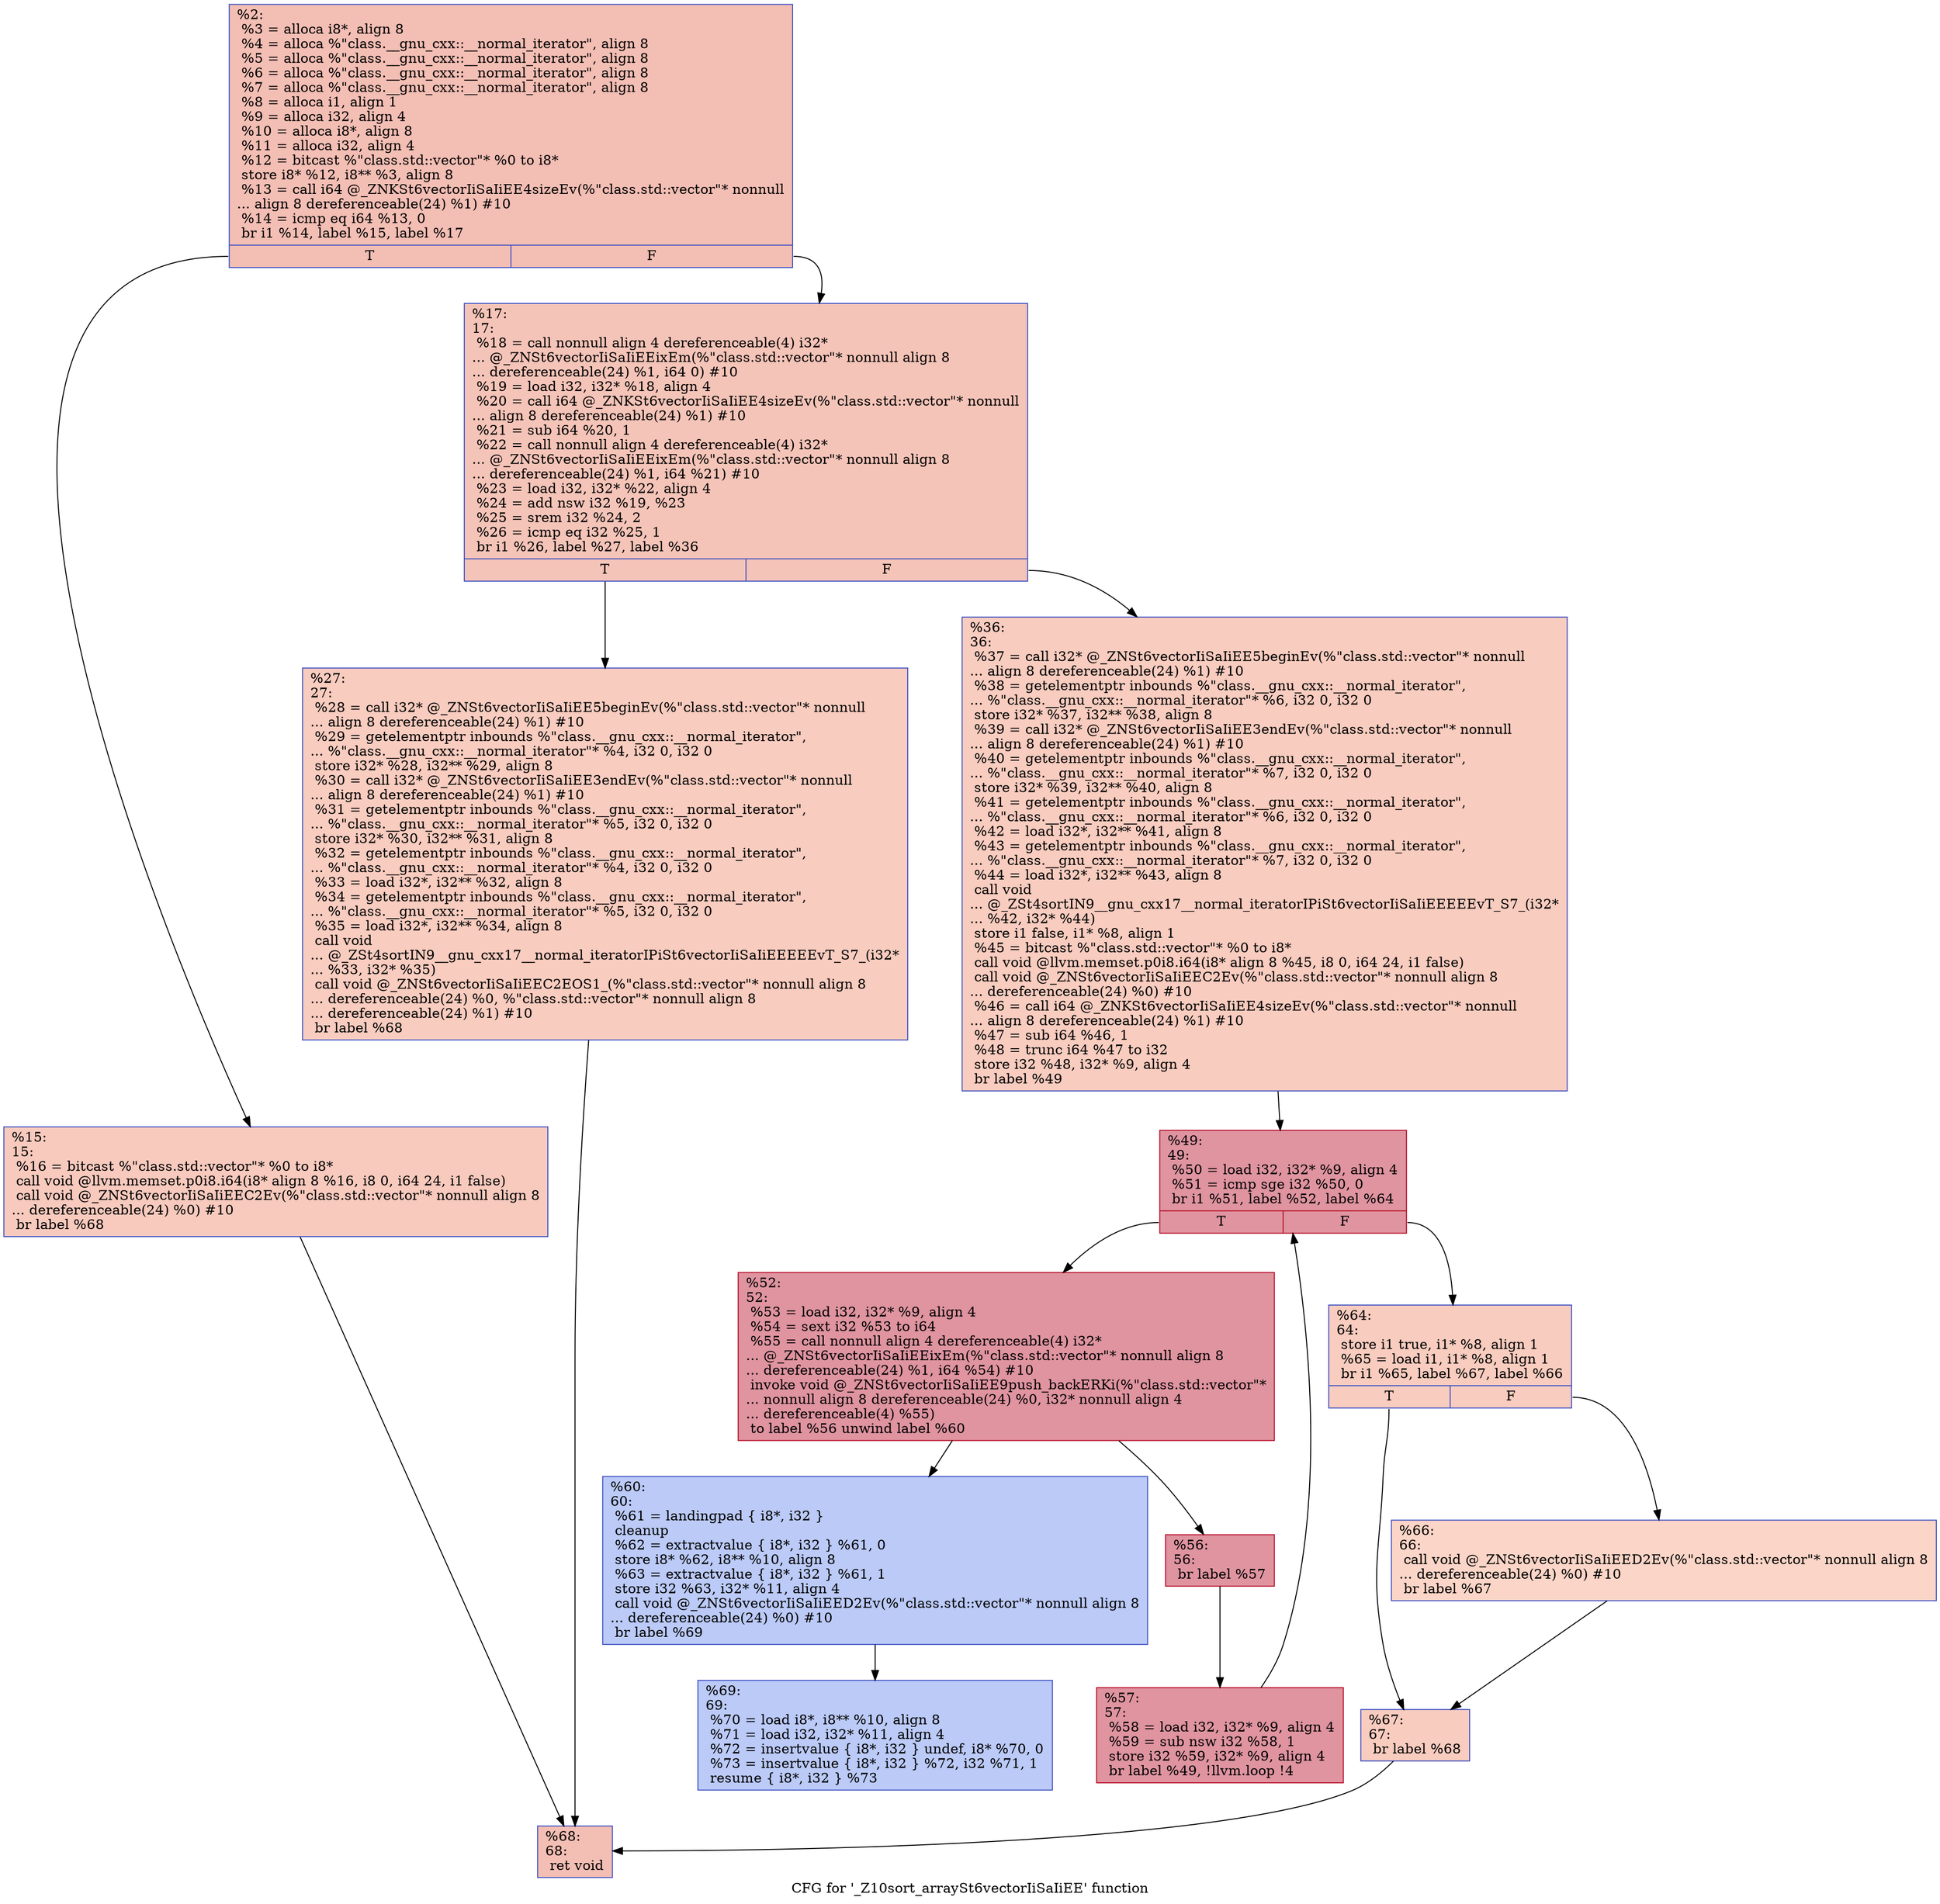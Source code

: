 digraph "CFG for '_Z10sort_arraySt6vectorIiSaIiEE' function" {
	label="CFG for '_Z10sort_arraySt6vectorIiSaIiEE' function";

	Node0x5592a44dffa0 [shape=record,color="#3d50c3ff", style=filled, fillcolor="#e36c5570",label="{%2:\l  %3 = alloca i8*, align 8\l  %4 = alloca %\"class.__gnu_cxx::__normal_iterator\", align 8\l  %5 = alloca %\"class.__gnu_cxx::__normal_iterator\", align 8\l  %6 = alloca %\"class.__gnu_cxx::__normal_iterator\", align 8\l  %7 = alloca %\"class.__gnu_cxx::__normal_iterator\", align 8\l  %8 = alloca i1, align 1\l  %9 = alloca i32, align 4\l  %10 = alloca i8*, align 8\l  %11 = alloca i32, align 4\l  %12 = bitcast %\"class.std::vector\"* %0 to i8*\l  store i8* %12, i8** %3, align 8\l  %13 = call i64 @_ZNKSt6vectorIiSaIiEE4sizeEv(%\"class.std::vector\"* nonnull\l... align 8 dereferenceable(24) %1) #10\l  %14 = icmp eq i64 %13, 0\l  br i1 %14, label %15, label %17\l|{<s0>T|<s1>F}}"];
	Node0x5592a44dffa0:s0 -> Node0x5592a44e0f10;
	Node0x5592a44dffa0:s1 -> Node0x5592a44e0f60;
	Node0x5592a44e0f10 [shape=record,color="#3d50c3ff", style=filled, fillcolor="#ef886b70",label="{%15:\l15:                                               \l  %16 = bitcast %\"class.std::vector\"* %0 to i8*\l  call void @llvm.memset.p0i8.i64(i8* align 8 %16, i8 0, i64 24, i1 false)\l  call void @_ZNSt6vectorIiSaIiEEC2Ev(%\"class.std::vector\"* nonnull align 8\l... dereferenceable(24) %0) #10\l  br label %68\l}"];
	Node0x5592a44e0f10 -> Node0x5592a44e1580;
	Node0x5592a44e0f60 [shape=record,color="#3d50c3ff", style=filled, fillcolor="#e97a5f70",label="{%17:\l17:                                               \l  %18 = call nonnull align 4 dereferenceable(4) i32*\l... @_ZNSt6vectorIiSaIiEEixEm(%\"class.std::vector\"* nonnull align 8\l... dereferenceable(24) %1, i64 0) #10\l  %19 = load i32, i32* %18, align 4\l  %20 = call i64 @_ZNKSt6vectorIiSaIiEE4sizeEv(%\"class.std::vector\"* nonnull\l... align 8 dereferenceable(24) %1) #10\l  %21 = sub i64 %20, 1\l  %22 = call nonnull align 4 dereferenceable(4) i32*\l... @_ZNSt6vectorIiSaIiEEixEm(%\"class.std::vector\"* nonnull align 8\l... dereferenceable(24) %1, i64 %21) #10\l  %23 = load i32, i32* %22, align 4\l  %24 = add nsw i32 %19, %23\l  %25 = srem i32 %24, 2\l  %26 = icmp eq i32 %25, 1\l  br i1 %26, label %27, label %36\l|{<s0>T|<s1>F}}"];
	Node0x5592a44e0f60:s0 -> Node0x5592a44e1f30;
	Node0x5592a44e0f60:s1 -> Node0x5592a44e1f80;
	Node0x5592a44e1f30 [shape=record,color="#3d50c3ff", style=filled, fillcolor="#f08b6e70",label="{%27:\l27:                                               \l  %28 = call i32* @_ZNSt6vectorIiSaIiEE5beginEv(%\"class.std::vector\"* nonnull\l... align 8 dereferenceable(24) %1) #10\l  %29 = getelementptr inbounds %\"class.__gnu_cxx::__normal_iterator\",\l... %\"class.__gnu_cxx::__normal_iterator\"* %4, i32 0, i32 0\l  store i32* %28, i32** %29, align 8\l  %30 = call i32* @_ZNSt6vectorIiSaIiEE3endEv(%\"class.std::vector\"* nonnull\l... align 8 dereferenceable(24) %1) #10\l  %31 = getelementptr inbounds %\"class.__gnu_cxx::__normal_iterator\",\l... %\"class.__gnu_cxx::__normal_iterator\"* %5, i32 0, i32 0\l  store i32* %30, i32** %31, align 8\l  %32 = getelementptr inbounds %\"class.__gnu_cxx::__normal_iterator\",\l... %\"class.__gnu_cxx::__normal_iterator\"* %4, i32 0, i32 0\l  %33 = load i32*, i32** %32, align 8\l  %34 = getelementptr inbounds %\"class.__gnu_cxx::__normal_iterator\",\l... %\"class.__gnu_cxx::__normal_iterator\"* %5, i32 0, i32 0\l  %35 = load i32*, i32** %34, align 8\l  call void\l... @_ZSt4sortIN9__gnu_cxx17__normal_iteratorIPiSt6vectorIiSaIiEEEEEvT_S7_(i32*\l... %33, i32* %35)\l  call void @_ZNSt6vectorIiSaIiEEC2EOS1_(%\"class.std::vector\"* nonnull align 8\l... dereferenceable(24) %0, %\"class.std::vector\"* nonnull align 8\l... dereferenceable(24) %1) #10\l  br label %68\l}"];
	Node0x5592a44e1f30 -> Node0x5592a44e1580;
	Node0x5592a44e1f80 [shape=record,color="#3d50c3ff", style=filled, fillcolor="#f08b6e70",label="{%36:\l36:                                               \l  %37 = call i32* @_ZNSt6vectorIiSaIiEE5beginEv(%\"class.std::vector\"* nonnull\l... align 8 dereferenceable(24) %1) #10\l  %38 = getelementptr inbounds %\"class.__gnu_cxx::__normal_iterator\",\l... %\"class.__gnu_cxx::__normal_iterator\"* %6, i32 0, i32 0\l  store i32* %37, i32** %38, align 8\l  %39 = call i32* @_ZNSt6vectorIiSaIiEE3endEv(%\"class.std::vector\"* nonnull\l... align 8 dereferenceable(24) %1) #10\l  %40 = getelementptr inbounds %\"class.__gnu_cxx::__normal_iterator\",\l... %\"class.__gnu_cxx::__normal_iterator\"* %7, i32 0, i32 0\l  store i32* %39, i32** %40, align 8\l  %41 = getelementptr inbounds %\"class.__gnu_cxx::__normal_iterator\",\l... %\"class.__gnu_cxx::__normal_iterator\"* %6, i32 0, i32 0\l  %42 = load i32*, i32** %41, align 8\l  %43 = getelementptr inbounds %\"class.__gnu_cxx::__normal_iterator\",\l... %\"class.__gnu_cxx::__normal_iterator\"* %7, i32 0, i32 0\l  %44 = load i32*, i32** %43, align 8\l  call void\l... @_ZSt4sortIN9__gnu_cxx17__normal_iteratorIPiSt6vectorIiSaIiEEEEEvT_S7_(i32*\l... %42, i32* %44)\l  store i1 false, i1* %8, align 1\l  %45 = bitcast %\"class.std::vector\"* %0 to i8*\l  call void @llvm.memset.p0i8.i64(i8* align 8 %45, i8 0, i64 24, i1 false)\l  call void @_ZNSt6vectorIiSaIiEEC2Ev(%\"class.std::vector\"* nonnull align 8\l... dereferenceable(24) %0) #10\l  %46 = call i64 @_ZNKSt6vectorIiSaIiEE4sizeEv(%\"class.std::vector\"* nonnull\l... align 8 dereferenceable(24) %1) #10\l  %47 = sub i64 %46, 1\l  %48 = trunc i64 %47 to i32\l  store i32 %48, i32* %9, align 4\l  br label %49\l}"];
	Node0x5592a44e1f80 -> Node0x5592a44e4070;
	Node0x5592a44e4070 [shape=record,color="#b70d28ff", style=filled, fillcolor="#b70d2870",label="{%49:\l49:                                               \l  %50 = load i32, i32* %9, align 4\l  %51 = icmp sge i32 %50, 0\l  br i1 %51, label %52, label %64\l|{<s0>T|<s1>F}}"];
	Node0x5592a44e4070:s0 -> Node0x5592a44e4230;
	Node0x5592a44e4070:s1 -> Node0x5592a44e4280;
	Node0x5592a44e4230 [shape=record,color="#b70d28ff", style=filled, fillcolor="#b70d2870",label="{%52:\l52:                                               \l  %53 = load i32, i32* %9, align 4\l  %54 = sext i32 %53 to i64\l  %55 = call nonnull align 4 dereferenceable(4) i32*\l... @_ZNSt6vectorIiSaIiEEixEm(%\"class.std::vector\"* nonnull align 8\l... dereferenceable(24) %1, i64 %54) #10\l  invoke void @_ZNSt6vectorIiSaIiEE9push_backERKi(%\"class.std::vector\"*\l... nonnull align 8 dereferenceable(24) %0, i32* nonnull align 4\l... dereferenceable(4) %55)\l          to label %56 unwind label %60\l}"];
	Node0x5592a44e4230 -> Node0x5592a44e45b0;
	Node0x5592a44e4230 -> Node0x5592a44e4600;
	Node0x5592a44e45b0 [shape=record,color="#b70d28ff", style=filled, fillcolor="#b70d2870",label="{%56:\l56:                                               \l  br label %57\l}"];
	Node0x5592a44e45b0 -> Node0x5592a44e4900;
	Node0x5592a44e4900 [shape=record,color="#b70d28ff", style=filled, fillcolor="#b70d2870",label="{%57:\l57:                                               \l  %58 = load i32, i32* %9, align 4\l  %59 = sub nsw i32 %58, 1\l  store i32 %59, i32* %9, align 4\l  br label %49, !llvm.loop !4\l}"];
	Node0x5592a44e4900 -> Node0x5592a44e4070;
	Node0x5592a44e4600 [shape=record,color="#3d50c3ff", style=filled, fillcolor="#6687ed70",label="{%60:\l60:                                               \l  %61 = landingpad \{ i8*, i32 \}\l          cleanup\l  %62 = extractvalue \{ i8*, i32 \} %61, 0\l  store i8* %62, i8** %10, align 8\l  %63 = extractvalue \{ i8*, i32 \} %61, 1\l  store i32 %63, i32* %11, align 4\l  call void @_ZNSt6vectorIiSaIiEED2Ev(%\"class.std::vector\"* nonnull align 8\l... dereferenceable(24) %0) #10\l  br label %69\l}"];
	Node0x5592a44e4600 -> Node0x5592a44e5db0;
	Node0x5592a44e4280 [shape=record,color="#3d50c3ff", style=filled, fillcolor="#f08b6e70",label="{%64:\l64:                                               \l  store i1 true, i1* %8, align 1\l  %65 = load i1, i1* %8, align 1\l  br i1 %65, label %67, label %66\l|{<s0>T|<s1>F}}"];
	Node0x5592a44e4280:s0 -> Node0x5592a44e6380;
	Node0x5592a44e4280:s1 -> Node0x5592a44e63d0;
	Node0x5592a44e63d0 [shape=record,color="#3d50c3ff", style=filled, fillcolor="#f5a08170",label="{%66:\l66:                                               \l  call void @_ZNSt6vectorIiSaIiEED2Ev(%\"class.std::vector\"* nonnull align 8\l... dereferenceable(24) %0) #10\l  br label %67\l}"];
	Node0x5592a44e63d0 -> Node0x5592a44e6380;
	Node0x5592a44e6380 [shape=record,color="#3d50c3ff", style=filled, fillcolor="#f08b6e70",label="{%67:\l67:                                               \l  br label %68\l}"];
	Node0x5592a44e6380 -> Node0x5592a44e1580;
	Node0x5592a44e1580 [shape=record,color="#3d50c3ff", style=filled, fillcolor="#e36c5570",label="{%68:\l68:                                               \l  ret void\l}"];
	Node0x5592a44e5db0 [shape=record,color="#3d50c3ff", style=filled, fillcolor="#6687ed70",label="{%69:\l69:                                               \l  %70 = load i8*, i8** %10, align 8\l  %71 = load i32, i32* %11, align 4\l  %72 = insertvalue \{ i8*, i32 \} undef, i8* %70, 0\l  %73 = insertvalue \{ i8*, i32 \} %72, i32 %71, 1\l  resume \{ i8*, i32 \} %73\l}"];
}
